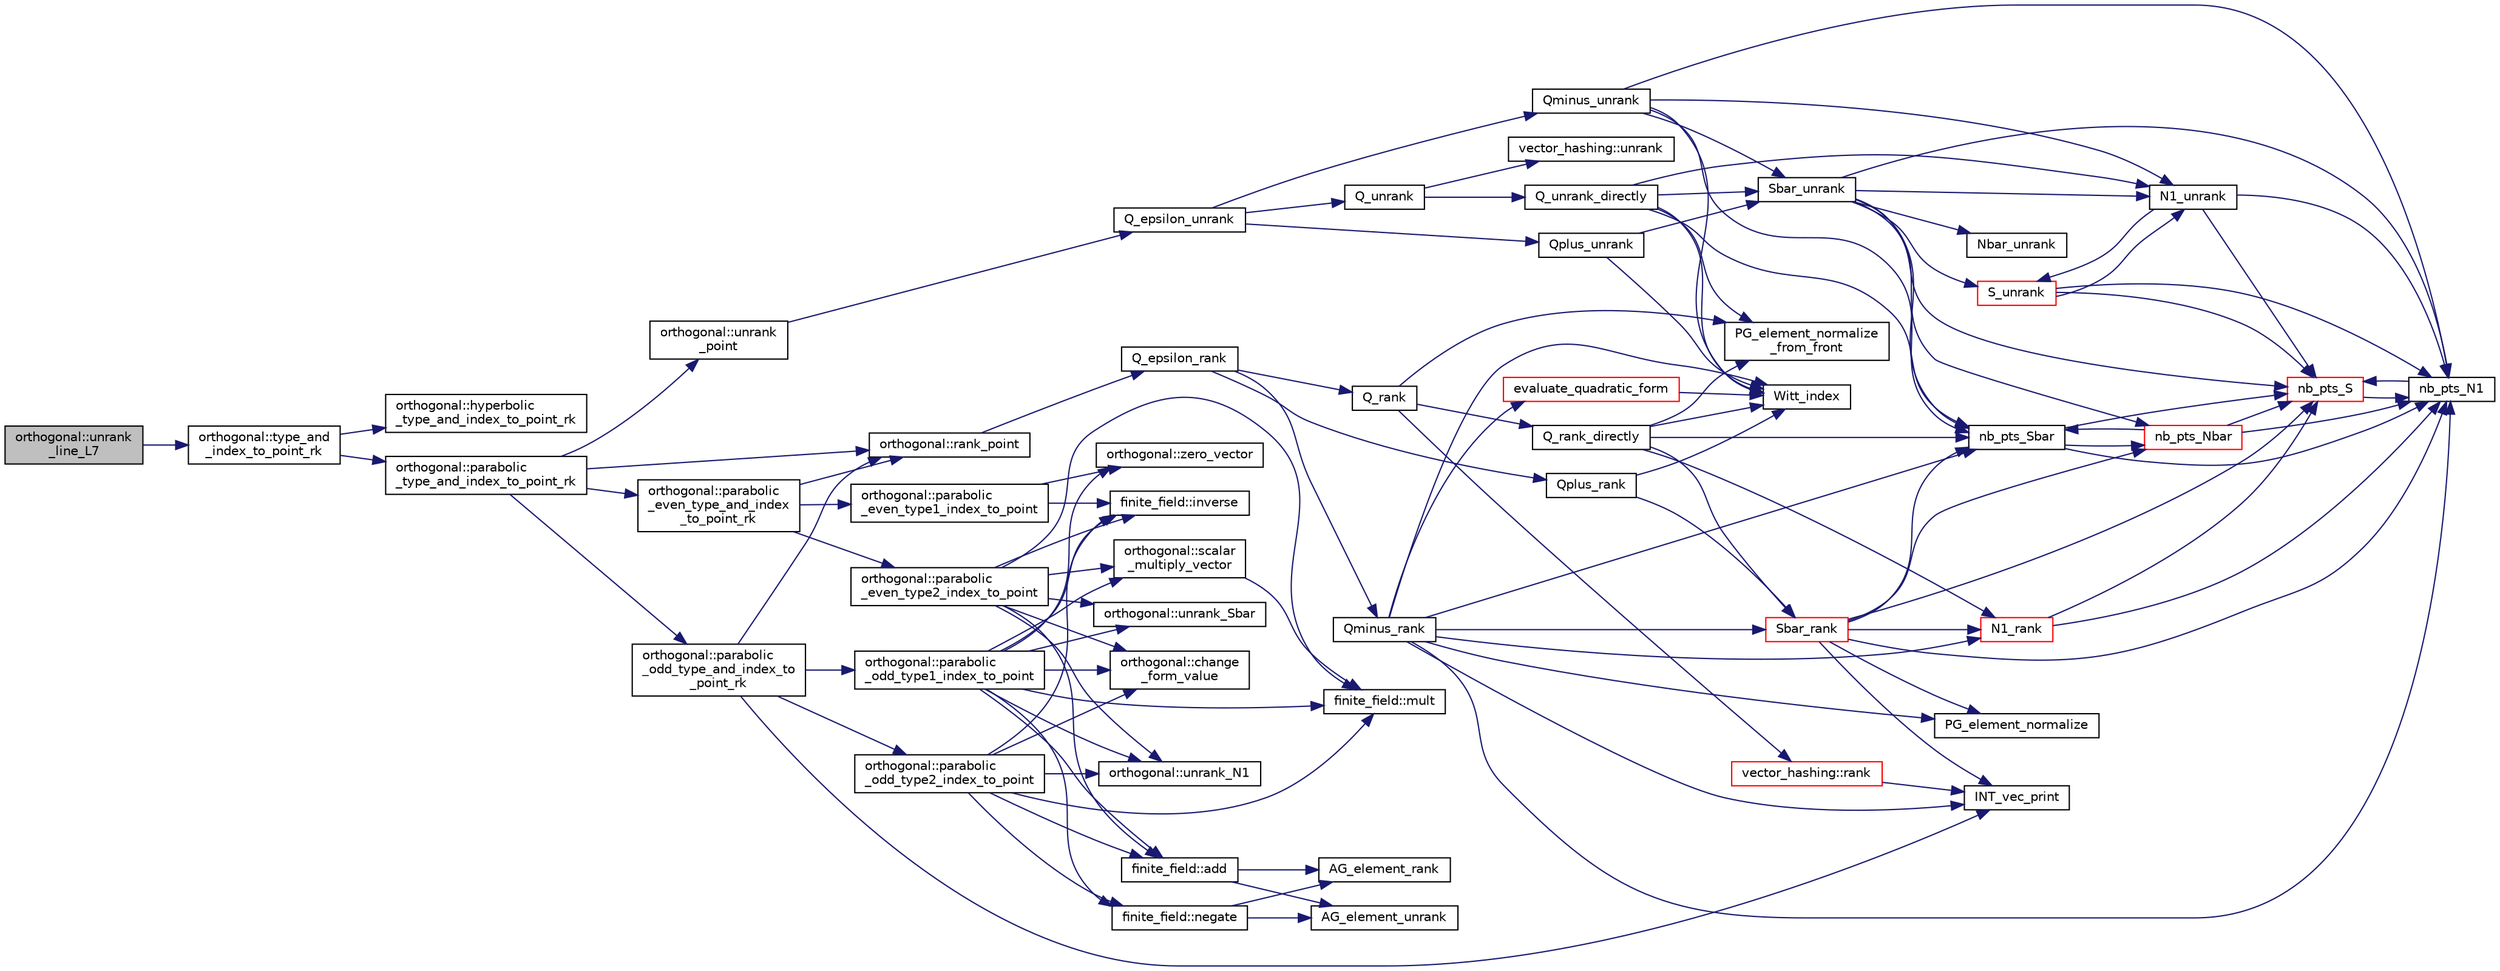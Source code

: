 digraph "orthogonal::unrank_line_L7"
{
  edge [fontname="Helvetica",fontsize="10",labelfontname="Helvetica",labelfontsize="10"];
  node [fontname="Helvetica",fontsize="10",shape=record];
  rankdir="LR";
  Node47716 [label="orthogonal::unrank\l_line_L7",height=0.2,width=0.4,color="black", fillcolor="grey75", style="filled", fontcolor="black"];
  Node47716 -> Node47717 [color="midnightblue",fontsize="10",style="solid",fontname="Helvetica"];
  Node47717 [label="orthogonal::type_and\l_index_to_point_rk",height=0.2,width=0.4,color="black", fillcolor="white", style="filled",URL="$d7/daa/classorthogonal.html#a319ef460cdfe3247d336c3fb482901eb"];
  Node47717 -> Node47718 [color="midnightblue",fontsize="10",style="solid",fontname="Helvetica"];
  Node47718 [label="orthogonal::hyperbolic\l_type_and_index_to_point_rk",height=0.2,width=0.4,color="black", fillcolor="white", style="filled",URL="$d7/daa/classorthogonal.html#af31cd843ff2e6eb4fe1ba9c49e62d1b8"];
  Node47717 -> Node47719 [color="midnightblue",fontsize="10",style="solid",fontname="Helvetica"];
  Node47719 [label="orthogonal::parabolic\l_type_and_index_to_point_rk",height=0.2,width=0.4,color="black", fillcolor="white", style="filled",URL="$d7/daa/classorthogonal.html#a67c316cf01b382762e6ac372f522d106"];
  Node47719 -> Node47720 [color="midnightblue",fontsize="10",style="solid",fontname="Helvetica"];
  Node47720 [label="orthogonal::unrank\l_point",height=0.2,width=0.4,color="black", fillcolor="white", style="filled",URL="$d7/daa/classorthogonal.html#ab655117100f7c66c19817b84ac5ac0a0"];
  Node47720 -> Node47721 [color="midnightblue",fontsize="10",style="solid",fontname="Helvetica"];
  Node47721 [label="Q_epsilon_unrank",height=0.2,width=0.4,color="black", fillcolor="white", style="filled",URL="$d4/d67/geometry_8h.html#af162c4d30d4a6528299e37551c353e7b"];
  Node47721 -> Node47722 [color="midnightblue",fontsize="10",style="solid",fontname="Helvetica"];
  Node47722 [label="Q_unrank",height=0.2,width=0.4,color="black", fillcolor="white", style="filled",URL="$db/da0/lib_2foundations_2geometry_2orthogonal__points_8_c.html#a6d02923d5b54ef796934e753e6f5b65b"];
  Node47722 -> Node47723 [color="midnightblue",fontsize="10",style="solid",fontname="Helvetica"];
  Node47723 [label="vector_hashing::unrank",height=0.2,width=0.4,color="black", fillcolor="white", style="filled",URL="$d8/daa/classvector__hashing.html#abbebd3a96a6d27a34b9b49af99e2ed3d"];
  Node47722 -> Node47724 [color="midnightblue",fontsize="10",style="solid",fontname="Helvetica"];
  Node47724 [label="Q_unrank_directly",height=0.2,width=0.4,color="black", fillcolor="white", style="filled",URL="$db/da0/lib_2foundations_2geometry_2orthogonal__points_8_c.html#a105e7e72249e78fcf0785c69099d90ce"];
  Node47724 -> Node47725 [color="midnightblue",fontsize="10",style="solid",fontname="Helvetica"];
  Node47725 [label="Witt_index",height=0.2,width=0.4,color="black", fillcolor="white", style="filled",URL="$db/da0/lib_2foundations_2geometry_2orthogonal__points_8_c.html#ab3483ecb9859a6758f82b5327da50534"];
  Node47724 -> Node47726 [color="midnightblue",fontsize="10",style="solid",fontname="Helvetica"];
  Node47726 [label="nb_pts_Sbar",height=0.2,width=0.4,color="black", fillcolor="white", style="filled",URL="$db/da0/lib_2foundations_2geometry_2orthogonal__points_8_c.html#a986dda26505c9934c771578b084f67cc"];
  Node47726 -> Node47727 [color="midnightblue",fontsize="10",style="solid",fontname="Helvetica"];
  Node47727 [label="nb_pts_S",height=0.2,width=0.4,color="red", fillcolor="white", style="filled",URL="$db/da0/lib_2foundations_2geometry_2orthogonal__points_8_c.html#a9bc3dec6e722644d182738102c3e04f3"];
  Node47727 -> Node47729 [color="midnightblue",fontsize="10",style="solid",fontname="Helvetica"];
  Node47729 [label="nb_pts_N1",height=0.2,width=0.4,color="black", fillcolor="white", style="filled",URL="$db/da0/lib_2foundations_2geometry_2orthogonal__points_8_c.html#ae0f2e1c76523db67b4ec9629ccc35bc6"];
  Node47729 -> Node47727 [color="midnightblue",fontsize="10",style="solid",fontname="Helvetica"];
  Node47726 -> Node47730 [color="midnightblue",fontsize="10",style="solid",fontname="Helvetica"];
  Node47730 [label="nb_pts_Nbar",height=0.2,width=0.4,color="red", fillcolor="white", style="filled",URL="$db/da0/lib_2foundations_2geometry_2orthogonal__points_8_c.html#a51b4684a176c6841fd3cd6c34c684c2c"];
  Node47730 -> Node47726 [color="midnightblue",fontsize="10",style="solid",fontname="Helvetica"];
  Node47730 -> Node47727 [color="midnightblue",fontsize="10",style="solid",fontname="Helvetica"];
  Node47730 -> Node47729 [color="midnightblue",fontsize="10",style="solid",fontname="Helvetica"];
  Node47726 -> Node47729 [color="midnightblue",fontsize="10",style="solid",fontname="Helvetica"];
  Node47724 -> Node47731 [color="midnightblue",fontsize="10",style="solid",fontname="Helvetica"];
  Node47731 [label="Sbar_unrank",height=0.2,width=0.4,color="black", fillcolor="white", style="filled",URL="$db/da0/lib_2foundations_2geometry_2orthogonal__points_8_c.html#a65d9b9ccfff12dd92f4f4e8360701c98"];
  Node47731 -> Node47726 [color="midnightblue",fontsize="10",style="solid",fontname="Helvetica"];
  Node47731 -> Node47727 [color="midnightblue",fontsize="10",style="solid",fontname="Helvetica"];
  Node47731 -> Node47732 [color="midnightblue",fontsize="10",style="solid",fontname="Helvetica"];
  Node47732 [label="S_unrank",height=0.2,width=0.4,color="red", fillcolor="white", style="filled",URL="$db/da0/lib_2foundations_2geometry_2orthogonal__points_8_c.html#a18964a35af25f1b4a85f4eaeb1543d92"];
  Node47732 -> Node47727 [color="midnightblue",fontsize="10",style="solid",fontname="Helvetica"];
  Node47732 -> Node47729 [color="midnightblue",fontsize="10",style="solid",fontname="Helvetica"];
  Node47732 -> Node47734 [color="midnightblue",fontsize="10",style="solid",fontname="Helvetica"];
  Node47734 [label="N1_unrank",height=0.2,width=0.4,color="black", fillcolor="white", style="filled",URL="$db/da0/lib_2foundations_2geometry_2orthogonal__points_8_c.html#aa9427e27f7f207c1baff3a34cc5d78cf"];
  Node47734 -> Node47727 [color="midnightblue",fontsize="10",style="solid",fontname="Helvetica"];
  Node47734 -> Node47729 [color="midnightblue",fontsize="10",style="solid",fontname="Helvetica"];
  Node47734 -> Node47732 [color="midnightblue",fontsize="10",style="solid",fontname="Helvetica"];
  Node47731 -> Node47730 [color="midnightblue",fontsize="10",style="solid",fontname="Helvetica"];
  Node47731 -> Node47729 [color="midnightblue",fontsize="10",style="solid",fontname="Helvetica"];
  Node47731 -> Node47738 [color="midnightblue",fontsize="10",style="solid",fontname="Helvetica"];
  Node47738 [label="Nbar_unrank",height=0.2,width=0.4,color="black", fillcolor="white", style="filled",URL="$db/da0/lib_2foundations_2geometry_2orthogonal__points_8_c.html#ad641d8fb061c898a2c18266e263fb278"];
  Node47731 -> Node47734 [color="midnightblue",fontsize="10",style="solid",fontname="Helvetica"];
  Node47724 -> Node47739 [color="midnightblue",fontsize="10",style="solid",fontname="Helvetica"];
  Node47739 [label="PG_element_normalize\l_from_front",height=0.2,width=0.4,color="black", fillcolor="white", style="filled",URL="$d4/d67/geometry_8h.html#af675caf5f9975573455c8d93cb56bf95"];
  Node47724 -> Node47734 [color="midnightblue",fontsize="10",style="solid",fontname="Helvetica"];
  Node47721 -> Node47740 [color="midnightblue",fontsize="10",style="solid",fontname="Helvetica"];
  Node47740 [label="Qplus_unrank",height=0.2,width=0.4,color="black", fillcolor="white", style="filled",URL="$db/da0/lib_2foundations_2geometry_2orthogonal__points_8_c.html#ad50512edd586919700e033744b4a03c8"];
  Node47740 -> Node47725 [color="midnightblue",fontsize="10",style="solid",fontname="Helvetica"];
  Node47740 -> Node47731 [color="midnightblue",fontsize="10",style="solid",fontname="Helvetica"];
  Node47721 -> Node47741 [color="midnightblue",fontsize="10",style="solid",fontname="Helvetica"];
  Node47741 [label="Qminus_unrank",height=0.2,width=0.4,color="black", fillcolor="white", style="filled",URL="$db/da0/lib_2foundations_2geometry_2orthogonal__points_8_c.html#ac2dd18f435ab479095b836a483c12c7d"];
  Node47741 -> Node47725 [color="midnightblue",fontsize="10",style="solid",fontname="Helvetica"];
  Node47741 -> Node47726 [color="midnightblue",fontsize="10",style="solid",fontname="Helvetica"];
  Node47741 -> Node47731 [color="midnightblue",fontsize="10",style="solid",fontname="Helvetica"];
  Node47741 -> Node47729 [color="midnightblue",fontsize="10",style="solid",fontname="Helvetica"];
  Node47741 -> Node47734 [color="midnightblue",fontsize="10",style="solid",fontname="Helvetica"];
  Node47719 -> Node47742 [color="midnightblue",fontsize="10",style="solid",fontname="Helvetica"];
  Node47742 [label="orthogonal::rank_point",height=0.2,width=0.4,color="black", fillcolor="white", style="filled",URL="$d7/daa/classorthogonal.html#adb4f1528590a804b3c011a68c9ebf655"];
  Node47742 -> Node47743 [color="midnightblue",fontsize="10",style="solid",fontname="Helvetica"];
  Node47743 [label="Q_epsilon_rank",height=0.2,width=0.4,color="black", fillcolor="white", style="filled",URL="$d4/d67/geometry_8h.html#a0949e1151174e2988aa697cb31942e97"];
  Node47743 -> Node47744 [color="midnightblue",fontsize="10",style="solid",fontname="Helvetica"];
  Node47744 [label="Q_rank",height=0.2,width=0.4,color="black", fillcolor="white", style="filled",URL="$db/da0/lib_2foundations_2geometry_2orthogonal__points_8_c.html#ad2671f4db3224df1e22494b9d946375e"];
  Node47744 -> Node47739 [color="midnightblue",fontsize="10",style="solid",fontname="Helvetica"];
  Node47744 -> Node47745 [color="midnightblue",fontsize="10",style="solid",fontname="Helvetica"];
  Node47745 [label="vector_hashing::rank",height=0.2,width=0.4,color="red", fillcolor="white", style="filled",URL="$d8/daa/classvector__hashing.html#a4879796cc2ade5fcef891747909ec710"];
  Node47745 -> Node47750 [color="midnightblue",fontsize="10",style="solid",fontname="Helvetica"];
  Node47750 [label="INT_vec_print",height=0.2,width=0.4,color="black", fillcolor="white", style="filled",URL="$df/dbf/sajeeb_8_c.html#a79a5901af0b47dd0d694109543c027fe"];
  Node47744 -> Node47752 [color="midnightblue",fontsize="10",style="solid",fontname="Helvetica"];
  Node47752 [label="Q_rank_directly",height=0.2,width=0.4,color="black", fillcolor="white", style="filled",URL="$db/da0/lib_2foundations_2geometry_2orthogonal__points_8_c.html#a5f856abfc1a984dc77a7e21a239ab88e"];
  Node47752 -> Node47725 [color="midnightblue",fontsize="10",style="solid",fontname="Helvetica"];
  Node47752 -> Node47726 [color="midnightblue",fontsize="10",style="solid",fontname="Helvetica"];
  Node47752 -> Node47753 [color="midnightblue",fontsize="10",style="solid",fontname="Helvetica"];
  Node47753 [label="Sbar_rank",height=0.2,width=0.4,color="red", fillcolor="white", style="filled",URL="$db/da0/lib_2foundations_2geometry_2orthogonal__points_8_c.html#a9f987613e1f3dd623ce4032443a5a4a3"];
  Node47753 -> Node47754 [color="midnightblue",fontsize="10",style="solid",fontname="Helvetica"];
  Node47754 [label="PG_element_normalize",height=0.2,width=0.4,color="black", fillcolor="white", style="filled",URL="$d4/d67/geometry_8h.html#a5a4c3c1158bad6bab0d786c616bd0996"];
  Node47753 -> Node47750 [color="midnightblue",fontsize="10",style="solid",fontname="Helvetica"];
  Node47753 -> Node47726 [color="midnightblue",fontsize="10",style="solid",fontname="Helvetica"];
  Node47753 -> Node47727 [color="midnightblue",fontsize="10",style="solid",fontname="Helvetica"];
  Node47753 -> Node47730 [color="midnightblue",fontsize="10",style="solid",fontname="Helvetica"];
  Node47753 -> Node47729 [color="midnightblue",fontsize="10",style="solid",fontname="Helvetica"];
  Node47753 -> Node47758 [color="midnightblue",fontsize="10",style="solid",fontname="Helvetica"];
  Node47758 [label="N1_rank",height=0.2,width=0.4,color="red", fillcolor="white", style="filled",URL="$db/da0/lib_2foundations_2geometry_2orthogonal__points_8_c.html#aeb5e4527dd73fce52439f30400b9946a"];
  Node47758 -> Node47727 [color="midnightblue",fontsize="10",style="solid",fontname="Helvetica"];
  Node47758 -> Node47729 [color="midnightblue",fontsize="10",style="solid",fontname="Helvetica"];
  Node47752 -> Node47739 [color="midnightblue",fontsize="10",style="solid",fontname="Helvetica"];
  Node47752 -> Node47758 [color="midnightblue",fontsize="10",style="solid",fontname="Helvetica"];
  Node47743 -> Node47760 [color="midnightblue",fontsize="10",style="solid",fontname="Helvetica"];
  Node47760 [label="Qplus_rank",height=0.2,width=0.4,color="black", fillcolor="white", style="filled",URL="$db/da0/lib_2foundations_2geometry_2orthogonal__points_8_c.html#aaa1be357d007a845ce2866169d63afb7"];
  Node47760 -> Node47725 [color="midnightblue",fontsize="10",style="solid",fontname="Helvetica"];
  Node47760 -> Node47753 [color="midnightblue",fontsize="10",style="solid",fontname="Helvetica"];
  Node47743 -> Node47761 [color="midnightblue",fontsize="10",style="solid",fontname="Helvetica"];
  Node47761 [label="Qminus_rank",height=0.2,width=0.4,color="black", fillcolor="white", style="filled",URL="$db/da0/lib_2foundations_2geometry_2orthogonal__points_8_c.html#aec3e3dad3c2c12fa081edab0af2cb91a"];
  Node47761 -> Node47725 [color="midnightblue",fontsize="10",style="solid",fontname="Helvetica"];
  Node47761 -> Node47762 [color="midnightblue",fontsize="10",style="solid",fontname="Helvetica"];
  Node47762 [label="evaluate_quadratic_form",height=0.2,width=0.4,color="red", fillcolor="white", style="filled",URL="$db/da0/lib_2foundations_2geometry_2orthogonal__points_8_c.html#a4faa3ca9079fe60d4ad421506491ed6a"];
  Node47762 -> Node47725 [color="midnightblue",fontsize="10",style="solid",fontname="Helvetica"];
  Node47761 -> Node47750 [color="midnightblue",fontsize="10",style="solid",fontname="Helvetica"];
  Node47761 -> Node47754 [color="midnightblue",fontsize="10",style="solid",fontname="Helvetica"];
  Node47761 -> Node47753 [color="midnightblue",fontsize="10",style="solid",fontname="Helvetica"];
  Node47761 -> Node47726 [color="midnightblue",fontsize="10",style="solid",fontname="Helvetica"];
  Node47761 -> Node47729 [color="midnightblue",fontsize="10",style="solid",fontname="Helvetica"];
  Node47761 -> Node47758 [color="midnightblue",fontsize="10",style="solid",fontname="Helvetica"];
  Node47719 -> Node47763 [color="midnightblue",fontsize="10",style="solid",fontname="Helvetica"];
  Node47763 [label="orthogonal::parabolic\l_even_type_and_index\l_to_point_rk",height=0.2,width=0.4,color="black", fillcolor="white", style="filled",URL="$d7/daa/classorthogonal.html#af43894039e8c5a8039f52b93dfa3ff77"];
  Node47763 -> Node47764 [color="midnightblue",fontsize="10",style="solid",fontname="Helvetica"];
  Node47764 [label="orthogonal::parabolic\l_even_type1_index_to_point",height=0.2,width=0.4,color="black", fillcolor="white", style="filled",URL="$d7/daa/classorthogonal.html#a6646754b896f772146faceaa4100403f"];
  Node47764 -> Node47765 [color="midnightblue",fontsize="10",style="solid",fontname="Helvetica"];
  Node47765 [label="orthogonal::zero_vector",height=0.2,width=0.4,color="black", fillcolor="white", style="filled",URL="$d7/daa/classorthogonal.html#ac549a3cc712c2e811ae33820f0ccd59a"];
  Node47764 -> Node47766 [color="midnightblue",fontsize="10",style="solid",fontname="Helvetica"];
  Node47766 [label="finite_field::inverse",height=0.2,width=0.4,color="black", fillcolor="white", style="filled",URL="$df/d5a/classfinite__field.html#a69f2a12c01e70b7ce2d115c5221c9cdd"];
  Node47763 -> Node47742 [color="midnightblue",fontsize="10",style="solid",fontname="Helvetica"];
  Node47763 -> Node47767 [color="midnightblue",fontsize="10",style="solid",fontname="Helvetica"];
  Node47767 [label="orthogonal::parabolic\l_even_type2_index_to_point",height=0.2,width=0.4,color="black", fillcolor="white", style="filled",URL="$d7/daa/classorthogonal.html#ac00a073ffe018536d0b07841b405533a"];
  Node47767 -> Node47768 [color="midnightblue",fontsize="10",style="solid",fontname="Helvetica"];
  Node47768 [label="orthogonal::unrank_N1",height=0.2,width=0.4,color="black", fillcolor="white", style="filled",URL="$d7/daa/classorthogonal.html#ac39ac9cea140f569c2b78ad01310b4b6"];
  Node47767 -> Node47769 [color="midnightblue",fontsize="10",style="solid",fontname="Helvetica"];
  Node47769 [label="orthogonal::change\l_form_value",height=0.2,width=0.4,color="black", fillcolor="white", style="filled",URL="$d7/daa/classorthogonal.html#a981c26d4b73e152cd884f0b969a581bf"];
  Node47767 -> Node47770 [color="midnightblue",fontsize="10",style="solid",fontname="Helvetica"];
  Node47770 [label="orthogonal::unrank_Sbar",height=0.2,width=0.4,color="black", fillcolor="white", style="filled",URL="$d7/daa/classorthogonal.html#af5dc4e991f79be6bfdce4325648e037a"];
  Node47767 -> Node47771 [color="midnightblue",fontsize="10",style="solid",fontname="Helvetica"];
  Node47771 [label="orthogonal::scalar\l_multiply_vector",height=0.2,width=0.4,color="black", fillcolor="white", style="filled",URL="$d7/daa/classorthogonal.html#aa09d1376cd2f6bd9a3dbc05d2e300345"];
  Node47771 -> Node47772 [color="midnightblue",fontsize="10",style="solid",fontname="Helvetica"];
  Node47772 [label="finite_field::mult",height=0.2,width=0.4,color="black", fillcolor="white", style="filled",URL="$df/d5a/classfinite__field.html#a24fb5917aa6d4d656fd855b7f44a13b0"];
  Node47767 -> Node47766 [color="midnightblue",fontsize="10",style="solid",fontname="Helvetica"];
  Node47767 -> Node47772 [color="midnightblue",fontsize="10",style="solid",fontname="Helvetica"];
  Node47767 -> Node47773 [color="midnightblue",fontsize="10",style="solid",fontname="Helvetica"];
  Node47773 [label="finite_field::add",height=0.2,width=0.4,color="black", fillcolor="white", style="filled",URL="$df/d5a/classfinite__field.html#a8f12328a27500f3c7be0c849ebbc9d14"];
  Node47773 -> Node47774 [color="midnightblue",fontsize="10",style="solid",fontname="Helvetica"];
  Node47774 [label="AG_element_unrank",height=0.2,width=0.4,color="black", fillcolor="white", style="filled",URL="$d4/d67/geometry_8h.html#a4a33b86c87b2879b97cfa1327abe2885"];
  Node47773 -> Node47775 [color="midnightblue",fontsize="10",style="solid",fontname="Helvetica"];
  Node47775 [label="AG_element_rank",height=0.2,width=0.4,color="black", fillcolor="white", style="filled",URL="$d4/d67/geometry_8h.html#ab2ac908d07dd8038fd996e26bdc75c17"];
  Node47719 -> Node47776 [color="midnightblue",fontsize="10",style="solid",fontname="Helvetica"];
  Node47776 [label="orthogonal::parabolic\l_odd_type_and_index_to\l_point_rk",height=0.2,width=0.4,color="black", fillcolor="white", style="filled",URL="$d7/daa/classorthogonal.html#aac70113614b52601e38b3ce8cbffbc9a"];
  Node47776 -> Node47777 [color="midnightblue",fontsize="10",style="solid",fontname="Helvetica"];
  Node47777 [label="orthogonal::parabolic\l_odd_type1_index_to_point",height=0.2,width=0.4,color="black", fillcolor="white", style="filled",URL="$d7/daa/classorthogonal.html#a90ae2eb18659cb8dcd94eafc0b4eccf7"];
  Node47777 -> Node47768 [color="midnightblue",fontsize="10",style="solid",fontname="Helvetica"];
  Node47777 -> Node47778 [color="midnightblue",fontsize="10",style="solid",fontname="Helvetica"];
  Node47778 [label="finite_field::negate",height=0.2,width=0.4,color="black", fillcolor="white", style="filled",URL="$df/d5a/classfinite__field.html#aa9d798298f25d4a9262b5bc5f1733e31"];
  Node47778 -> Node47774 [color="midnightblue",fontsize="10",style="solid",fontname="Helvetica"];
  Node47778 -> Node47775 [color="midnightblue",fontsize="10",style="solid",fontname="Helvetica"];
  Node47777 -> Node47769 [color="midnightblue",fontsize="10",style="solid",fontname="Helvetica"];
  Node47777 -> Node47772 [color="midnightblue",fontsize="10",style="solid",fontname="Helvetica"];
  Node47777 -> Node47766 [color="midnightblue",fontsize="10",style="solid",fontname="Helvetica"];
  Node47777 -> Node47765 [color="midnightblue",fontsize="10",style="solid",fontname="Helvetica"];
  Node47777 -> Node47770 [color="midnightblue",fontsize="10",style="solid",fontname="Helvetica"];
  Node47777 -> Node47771 [color="midnightblue",fontsize="10",style="solid",fontname="Helvetica"];
  Node47777 -> Node47773 [color="midnightblue",fontsize="10",style="solid",fontname="Helvetica"];
  Node47776 -> Node47750 [color="midnightblue",fontsize="10",style="solid",fontname="Helvetica"];
  Node47776 -> Node47742 [color="midnightblue",fontsize="10",style="solid",fontname="Helvetica"];
  Node47776 -> Node47779 [color="midnightblue",fontsize="10",style="solid",fontname="Helvetica"];
  Node47779 [label="orthogonal::parabolic\l_odd_type2_index_to_point",height=0.2,width=0.4,color="black", fillcolor="white", style="filled",URL="$d7/daa/classorthogonal.html#a7bbc04bb592d92a5dc35b77f33811fe0"];
  Node47779 -> Node47768 [color="midnightblue",fontsize="10",style="solid",fontname="Helvetica"];
  Node47779 -> Node47778 [color="midnightblue",fontsize="10",style="solid",fontname="Helvetica"];
  Node47779 -> Node47769 [color="midnightblue",fontsize="10",style="solid",fontname="Helvetica"];
  Node47779 -> Node47772 [color="midnightblue",fontsize="10",style="solid",fontname="Helvetica"];
  Node47779 -> Node47766 [color="midnightblue",fontsize="10",style="solid",fontname="Helvetica"];
  Node47779 -> Node47773 [color="midnightblue",fontsize="10",style="solid",fontname="Helvetica"];
}
